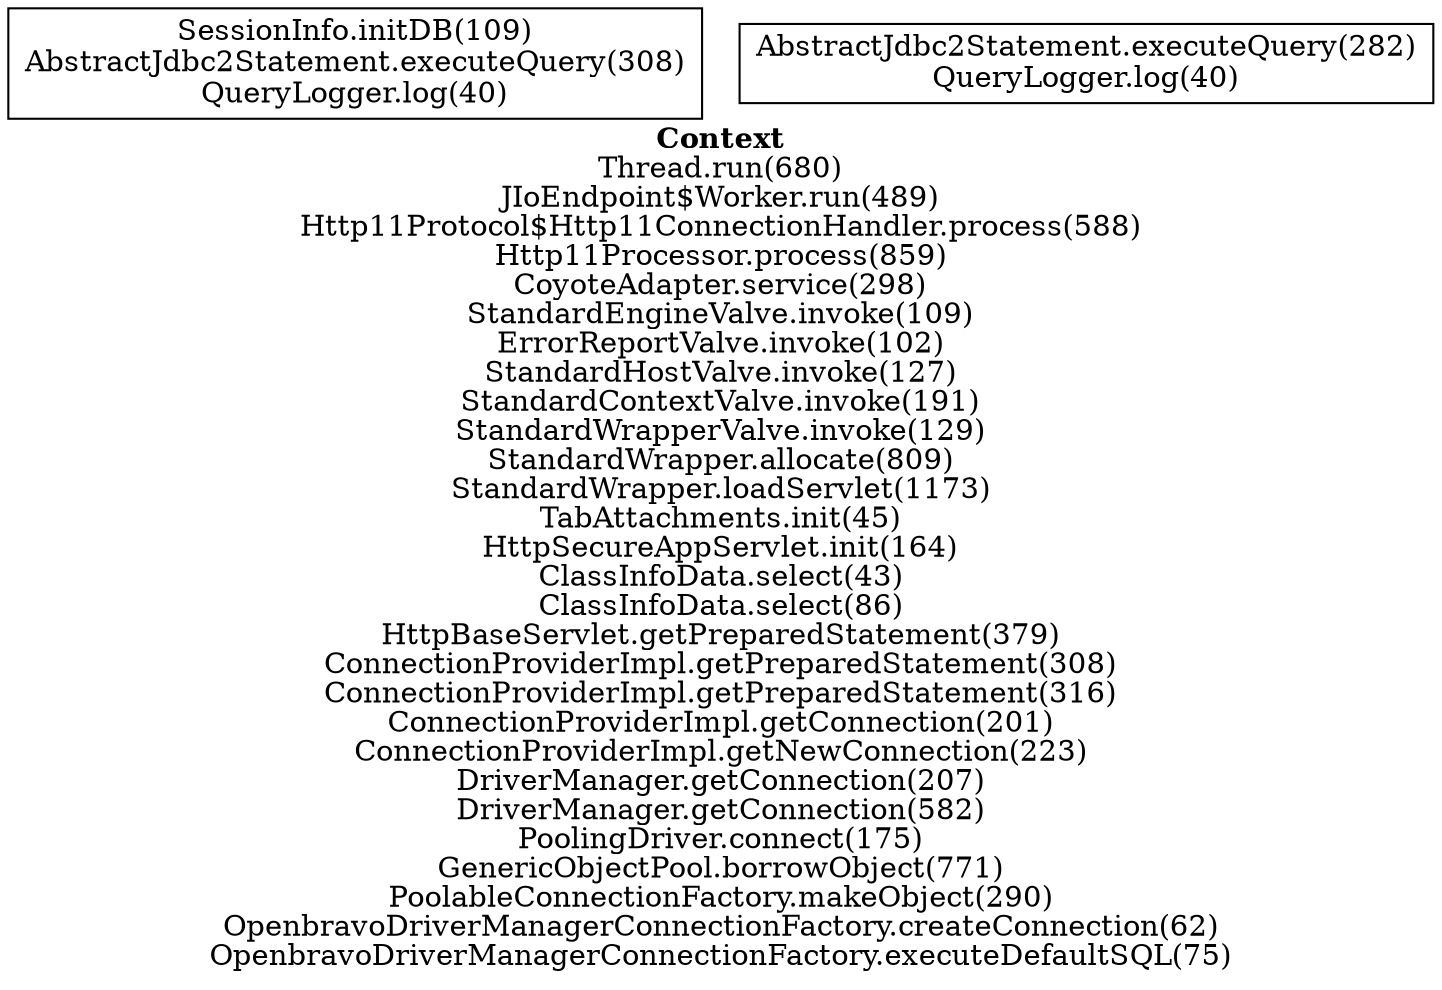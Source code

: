 digraph 701219 { 
label=<<font face="Times-Bold">Context</font><br/>Thread.run(680)<br/>JIoEndpoint$Worker.run(489)<br/>Http11Protocol$Http11ConnectionHandler.process(588)<br/>Http11Processor.process(859)<br/>CoyoteAdapter.service(298)<br/>StandardEngineValve.invoke(109)<br/>ErrorReportValve.invoke(102)<br/>StandardHostValve.invoke(127)<br/>StandardContextValve.invoke(191)<br/>StandardWrapperValve.invoke(129)<br/>StandardWrapper.allocate(809)<br/>StandardWrapper.loadServlet(1173)<br/>TabAttachments.init(45)<br/>HttpSecureAppServlet.init(164)<br/>ClassInfoData.select(43)<br/>ClassInfoData.select(86)<br/>HttpBaseServlet.getPreparedStatement(379)<br/>ConnectionProviderImpl.getPreparedStatement(308)<br/>ConnectionProviderImpl.getPreparedStatement(316)<br/>ConnectionProviderImpl.getConnection(201)<br/>ConnectionProviderImpl.getNewConnection(223)<br/>DriverManager.getConnection(207)<br/>DriverManager.getConnection(582)<br/>PoolingDriver.connect(175)<br/>GenericObjectPool.borrowObject(771)<br/>PoolableConnectionFactory.makeObject(290)<br/>OpenbravoDriverManagerConnectionFactory.createConnection(62)<br/>OpenbravoDriverManagerConnectionFactory.executeDefaultSQL(75)>;rankdir=BT;
1 [label="SessionInfo.initDB(109)\nAbstractJdbc2Statement.executeQuery(308)\nQueryLogger.log(40)\n", shape=box];
2 [label="AbstractJdbc2Statement.executeQuery(282)\nQueryLogger.log(40)\n", shape=box];
}

